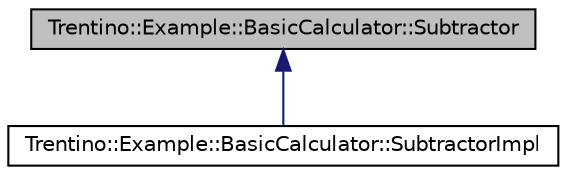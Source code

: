 digraph G
{
  edge [fontname="Helvetica",fontsize="10",labelfontname="Helvetica",labelfontsize="10"];
  node [fontname="Helvetica",fontsize="10",shape=record];
  Node1 [label="Trentino::Example::BasicCalculator::Subtractor",height=0.2,width=0.4,color="black", fillcolor="grey75", style="filled" fontcolor="black"];
  Node1 -> Node2 [dir="back",color="midnightblue",fontsize="10",style="solid",fontname="Helvetica"];
  Node2 [label="Trentino::Example::BasicCalculator::SubtractorImpl",height=0.2,width=0.4,color="black", fillcolor="white", style="filled",URL="$class_trentino_1_1_example_1_1_basic_calculator_1_1_subtractor_impl.html",tooltip="SubtractorImpl implementation testcode."];
}

